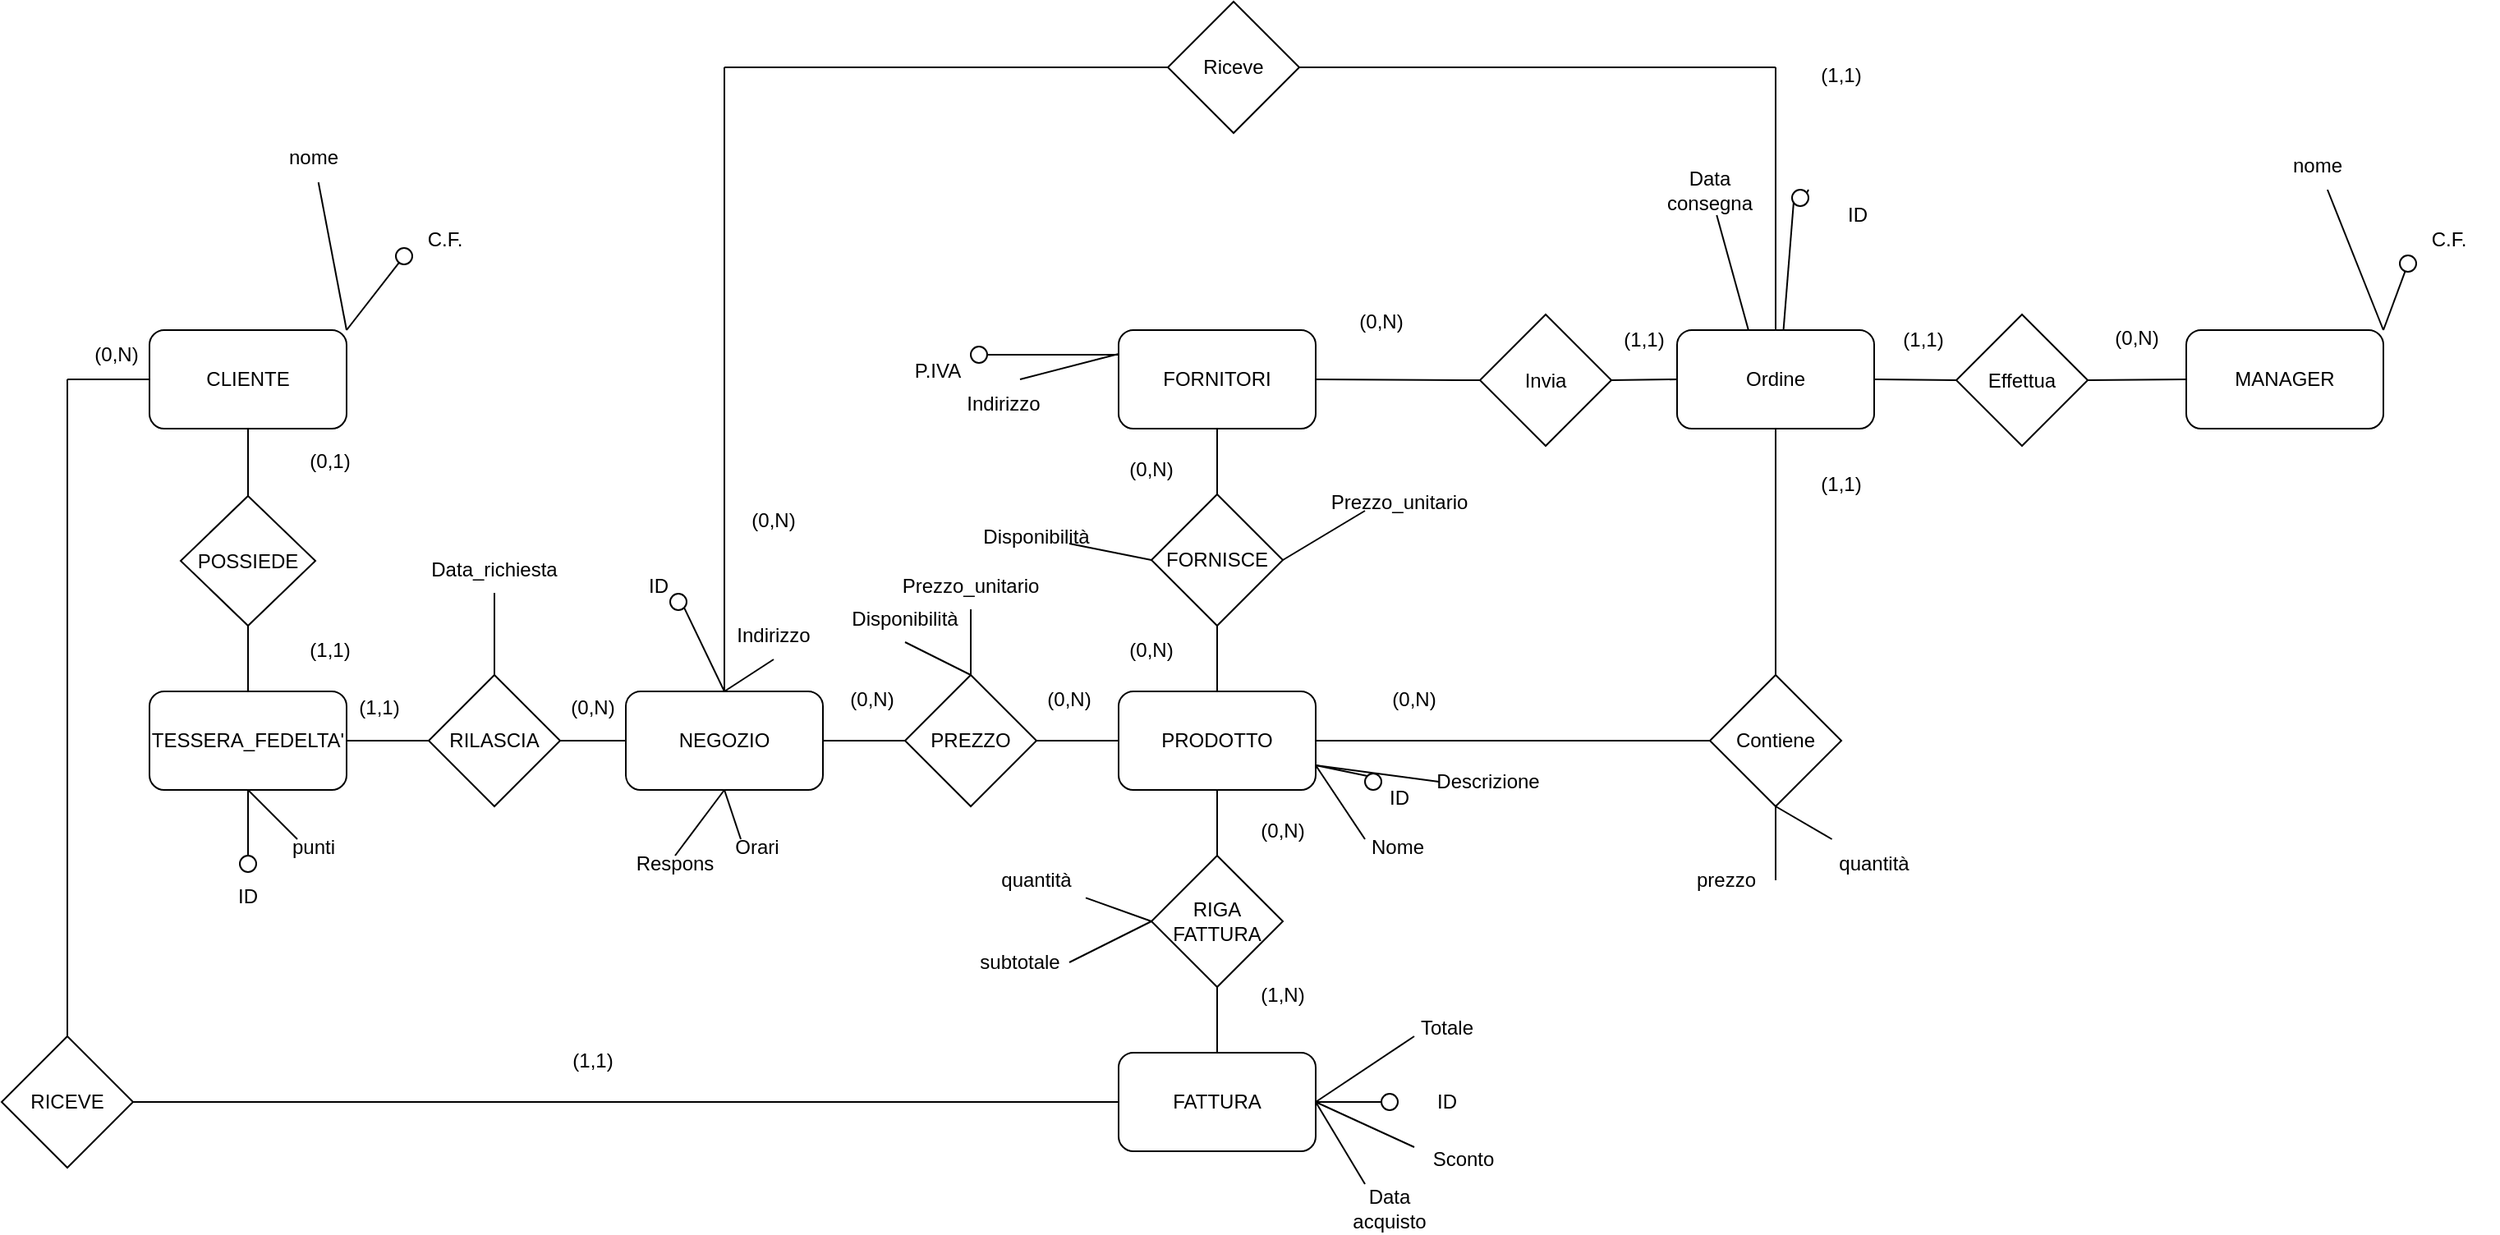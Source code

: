 <mxfile version="28.2.0">
  <diagram name="Pagina-1" id="AKDXOPPKQDUNT3Dliz_G">
    <mxGraphModel dx="454" dy="569" grid="1" gridSize="10" guides="1" tooltips="1" connect="1" arrows="1" fold="1" page="1" pageScale="1" pageWidth="827" pageHeight="1169" math="0" shadow="0">
      <root>
        <mxCell id="0" />
        <mxCell id="1" parent="0" />
        <mxCell id="ZgsDxwE8YMp_sZP1BxOa-1" value="NEGOZIO" style="rounded=1;whiteSpace=wrap;html=1;" vertex="1" parent="1">
          <mxGeometry x="800" y="710" width="120" height="60" as="geometry" />
        </mxCell>
        <mxCell id="ZgsDxwE8YMp_sZP1BxOa-2" value="PRODOTTO" style="rounded=1;whiteSpace=wrap;html=1;" vertex="1" parent="1">
          <mxGeometry x="1100" y="710" width="120" height="60" as="geometry" />
        </mxCell>
        <mxCell id="ZgsDxwE8YMp_sZP1BxOa-3" value="FORNITORI" style="rounded=1;whiteSpace=wrap;html=1;" vertex="1" parent="1">
          <mxGeometry x="1100" y="490" width="120" height="60" as="geometry" />
        </mxCell>
        <mxCell id="ZgsDxwE8YMp_sZP1BxOa-4" value="FATTURA" style="rounded=1;whiteSpace=wrap;html=1;" vertex="1" parent="1">
          <mxGeometry x="1100" y="930" width="120" height="60" as="geometry" />
        </mxCell>
        <mxCell id="ZgsDxwE8YMp_sZP1BxOa-5" value="TESSERA_FEDELTA&#39;" style="rounded=1;whiteSpace=wrap;html=1;" vertex="1" parent="1">
          <mxGeometry x="510" y="710" width="120" height="60" as="geometry" />
        </mxCell>
        <mxCell id="ZgsDxwE8YMp_sZP1BxOa-6" value="CLIENTE" style="rounded=1;whiteSpace=wrap;html=1;" vertex="1" parent="1">
          <mxGeometry x="510" y="490" width="120" height="60" as="geometry" />
        </mxCell>
        <mxCell id="ZgsDxwE8YMp_sZP1BxOa-7" value="MANAGER" style="rounded=1;whiteSpace=wrap;html=1;" vertex="1" parent="1">
          <mxGeometry x="1750" y="490" width="120" height="60" as="geometry" />
        </mxCell>
        <mxCell id="ZgsDxwE8YMp_sZP1BxOa-8" value="POSSIEDE" style="rhombus;whiteSpace=wrap;html=1;" vertex="1" parent="1">
          <mxGeometry x="529" y="591" width="82" height="79" as="geometry" />
        </mxCell>
        <mxCell id="ZgsDxwE8YMp_sZP1BxOa-9" value="" style="endArrow=none;html=1;rounded=0;exitX=0.5;exitY=0;exitDx=0;exitDy=0;entryX=0.5;entryY=1;entryDx=0;entryDy=0;" edge="1" parent="1" source="ZgsDxwE8YMp_sZP1BxOa-5" target="ZgsDxwE8YMp_sZP1BxOa-8">
          <mxGeometry width="50" height="50" relative="1" as="geometry">
            <mxPoint x="470" y="530" as="sourcePoint" />
            <mxPoint x="520" y="480" as="targetPoint" />
          </mxGeometry>
        </mxCell>
        <mxCell id="ZgsDxwE8YMp_sZP1BxOa-10" value="" style="endArrow=none;html=1;rounded=0;exitX=0.5;exitY=0;exitDx=0;exitDy=0;entryX=0.5;entryY=1;entryDx=0;entryDy=0;" edge="1" parent="1" source="ZgsDxwE8YMp_sZP1BxOa-8" target="ZgsDxwE8YMp_sZP1BxOa-6">
          <mxGeometry width="50" height="50" relative="1" as="geometry">
            <mxPoint x="470" y="530" as="sourcePoint" />
            <mxPoint x="520" y="480" as="targetPoint" />
          </mxGeometry>
        </mxCell>
        <mxCell id="ZgsDxwE8YMp_sZP1BxOa-11" value="(0,1)" style="text;html=1;align=center;verticalAlign=middle;whiteSpace=wrap;rounded=0;" vertex="1" parent="1">
          <mxGeometry x="590" y="554.5" width="60" height="30" as="geometry" />
        </mxCell>
        <mxCell id="ZgsDxwE8YMp_sZP1BxOa-12" value="(1,1)" style="text;html=1;align=center;verticalAlign=middle;whiteSpace=wrap;rounded=0;" vertex="1" parent="1">
          <mxGeometry x="590" y="670" width="60" height="30" as="geometry" />
        </mxCell>
        <mxCell id="ZgsDxwE8YMp_sZP1BxOa-13" value="" style="endArrow=none;html=1;rounded=0;exitX=1;exitY=0.5;exitDx=0;exitDy=0;entryX=0;entryY=0.5;entryDx=0;entryDy=0;" edge="1" parent="1" source="ZgsDxwE8YMp_sZP1BxOa-1" target="ZgsDxwE8YMp_sZP1BxOa-14">
          <mxGeometry width="50" height="50" relative="1" as="geometry">
            <mxPoint x="920" y="750" as="sourcePoint" />
            <mxPoint x="970" y="700" as="targetPoint" />
          </mxGeometry>
        </mxCell>
        <mxCell id="ZgsDxwE8YMp_sZP1BxOa-14" value="PREZZO" style="rhombus;whiteSpace=wrap;html=1;" vertex="1" parent="1">
          <mxGeometry x="970" y="700" width="80" height="80" as="geometry" />
        </mxCell>
        <mxCell id="ZgsDxwE8YMp_sZP1BxOa-15" value="" style="endArrow=none;html=1;rounded=0;entryX=0;entryY=0.5;entryDx=0;entryDy=0;exitX=1;exitY=0.5;exitDx=0;exitDy=0;" edge="1" parent="1" source="ZgsDxwE8YMp_sZP1BxOa-14" target="ZgsDxwE8YMp_sZP1BxOa-2">
          <mxGeometry width="50" height="50" relative="1" as="geometry">
            <mxPoint x="1050" y="740" as="sourcePoint" />
            <mxPoint x="1100" y="690" as="targetPoint" />
          </mxGeometry>
        </mxCell>
        <mxCell id="ZgsDxwE8YMp_sZP1BxOa-16" value="FORNISCE" style="rhombus;whiteSpace=wrap;html=1;" vertex="1" parent="1">
          <mxGeometry x="1120" y="590" width="80" height="80" as="geometry" />
        </mxCell>
        <mxCell id="ZgsDxwE8YMp_sZP1BxOa-17" value="" style="endArrow=none;html=1;rounded=0;exitX=0.5;exitY=0;exitDx=0;exitDy=0;entryX=0.5;entryY=1;entryDx=0;entryDy=0;" edge="1" parent="1" source="ZgsDxwE8YMp_sZP1BxOa-2" target="ZgsDxwE8YMp_sZP1BxOa-16">
          <mxGeometry width="50" height="50" relative="1" as="geometry">
            <mxPoint x="1230" y="740" as="sourcePoint" />
            <mxPoint x="1280" y="690" as="targetPoint" />
          </mxGeometry>
        </mxCell>
        <mxCell id="ZgsDxwE8YMp_sZP1BxOa-18" value="" style="endArrow=none;html=1;rounded=0;exitX=0.5;exitY=0;exitDx=0;exitDy=0;entryX=0.5;entryY=1;entryDx=0;entryDy=0;" edge="1" parent="1" source="ZgsDxwE8YMp_sZP1BxOa-16" target="ZgsDxwE8YMp_sZP1BxOa-3">
          <mxGeometry width="50" height="50" relative="1" as="geometry">
            <mxPoint x="1350" y="740" as="sourcePoint" />
            <mxPoint x="1400" y="690" as="targetPoint" />
          </mxGeometry>
        </mxCell>
        <mxCell id="ZgsDxwE8YMp_sZP1BxOa-19" value="RILASCIA" style="rhombus;whiteSpace=wrap;html=1;" vertex="1" parent="1">
          <mxGeometry x="680" y="700" width="80" height="80" as="geometry" />
        </mxCell>
        <mxCell id="ZgsDxwE8YMp_sZP1BxOa-20" value="" style="endArrow=none;html=1;rounded=0;exitX=1;exitY=0.5;exitDx=0;exitDy=0;entryX=0;entryY=0.5;entryDx=0;entryDy=0;" edge="1" parent="1" source="ZgsDxwE8YMp_sZP1BxOa-5" target="ZgsDxwE8YMp_sZP1BxOa-19">
          <mxGeometry width="50" height="50" relative="1" as="geometry">
            <mxPoint x="645" y="740" as="sourcePoint" />
            <mxPoint x="695" y="690" as="targetPoint" />
          </mxGeometry>
        </mxCell>
        <mxCell id="ZgsDxwE8YMp_sZP1BxOa-21" value="" style="endArrow=none;html=1;rounded=0;exitX=1;exitY=0.5;exitDx=0;exitDy=0;entryX=0;entryY=0.5;entryDx=0;entryDy=0;" edge="1" parent="1" source="ZgsDxwE8YMp_sZP1BxOa-19" target="ZgsDxwE8YMp_sZP1BxOa-1">
          <mxGeometry width="50" height="50" relative="1" as="geometry">
            <mxPoint x="740" y="700" as="sourcePoint" />
            <mxPoint x="790" y="650" as="targetPoint" />
          </mxGeometry>
        </mxCell>
        <mxCell id="ZgsDxwE8YMp_sZP1BxOa-22" value="RIGA FATTURA" style="rhombus;whiteSpace=wrap;html=1;" vertex="1" parent="1">
          <mxGeometry x="1120" y="810" width="80" height="80" as="geometry" />
        </mxCell>
        <mxCell id="ZgsDxwE8YMp_sZP1BxOa-23" value="" style="endArrow=none;html=1;rounded=0;exitX=0.5;exitY=0;exitDx=0;exitDy=0;entryX=0.5;entryY=1;entryDx=0;entryDy=0;" edge="1" parent="1" source="ZgsDxwE8YMp_sZP1BxOa-22" target="ZgsDxwE8YMp_sZP1BxOa-2">
          <mxGeometry width="50" height="50" relative="1" as="geometry">
            <mxPoint x="1090" y="800" as="sourcePoint" />
            <mxPoint x="1140" y="750" as="targetPoint" />
          </mxGeometry>
        </mxCell>
        <mxCell id="ZgsDxwE8YMp_sZP1BxOa-24" value="" style="endArrow=none;html=1;rounded=0;entryX=0.5;entryY=0;entryDx=0;entryDy=0;exitX=0.5;exitY=1;exitDx=0;exitDy=0;" edge="1" parent="1" source="ZgsDxwE8YMp_sZP1BxOa-22" target="ZgsDxwE8YMp_sZP1BxOa-4">
          <mxGeometry width="50" height="50" relative="1" as="geometry">
            <mxPoint x="1120" y="910" as="sourcePoint" />
            <mxPoint x="1140" y="750" as="targetPoint" />
          </mxGeometry>
        </mxCell>
        <mxCell id="ZgsDxwE8YMp_sZP1BxOa-25" value="Invia" style="rhombus;whiteSpace=wrap;html=1;" vertex="1" parent="1">
          <mxGeometry x="1320" y="480.5" width="80" height="80" as="geometry" />
        </mxCell>
        <mxCell id="ZgsDxwE8YMp_sZP1BxOa-26" value="" style="endArrow=none;html=1;rounded=0;exitX=1;exitY=0.5;exitDx=0;exitDy=0;entryX=0;entryY=0.5;entryDx=0;entryDy=0;" edge="1" parent="1" source="ZgsDxwE8YMp_sZP1BxOa-3" target="ZgsDxwE8YMp_sZP1BxOa-25">
          <mxGeometry width="50" height="50" relative="1" as="geometry">
            <mxPoint x="1090" y="800" as="sourcePoint" />
            <mxPoint x="1140" y="750" as="targetPoint" />
          </mxGeometry>
        </mxCell>
        <mxCell id="ZgsDxwE8YMp_sZP1BxOa-27" value="" style="endArrow=none;html=1;rounded=0;exitX=1;exitY=0.5;exitDx=0;exitDy=0;entryX=0;entryY=0.5;entryDx=0;entryDy=0;" edge="1" parent="1" source="ZgsDxwE8YMp_sZP1BxOa-2" target="ZgsDxwE8YMp_sZP1BxOa-113">
          <mxGeometry width="50" height="50" relative="1" as="geometry">
            <mxPoint x="1090" y="800" as="sourcePoint" />
            <mxPoint x="1380" y="740" as="targetPoint" />
          </mxGeometry>
        </mxCell>
        <mxCell id="ZgsDxwE8YMp_sZP1BxOa-28" value="(0,N)" style="text;html=1;align=center;verticalAlign=middle;whiteSpace=wrap;rounded=0;" vertex="1" parent="1">
          <mxGeometry x="760" y="710" width="40" height="20" as="geometry" />
        </mxCell>
        <mxCell id="ZgsDxwE8YMp_sZP1BxOa-29" value="(1,1)" style="text;html=1;align=center;verticalAlign=middle;whiteSpace=wrap;rounded=0;" vertex="1" parent="1">
          <mxGeometry x="630" y="710" width="40" height="20" as="geometry" />
        </mxCell>
        <mxCell id="ZgsDxwE8YMp_sZP1BxOa-30" value="(0,N)" style="text;html=1;align=center;verticalAlign=middle;whiteSpace=wrap;rounded=0;" vertex="1" parent="1">
          <mxGeometry x="920" y="700" width="60" height="30" as="geometry" />
        </mxCell>
        <mxCell id="ZgsDxwE8YMp_sZP1BxOa-31" value="(0,N)" style="text;html=1;align=center;verticalAlign=middle;whiteSpace=wrap;rounded=0;" vertex="1" parent="1">
          <mxGeometry x="1040" y="700" width="60" height="30" as="geometry" />
        </mxCell>
        <mxCell id="ZgsDxwE8YMp_sZP1BxOa-32" value="" style="endArrow=none;html=1;rounded=0;entryX=0;entryY=0.5;entryDx=0;entryDy=0;" edge="1" parent="1" target="ZgsDxwE8YMp_sZP1BxOa-6">
          <mxGeometry width="50" height="50" relative="1" as="geometry">
            <mxPoint x="460" y="520" as="sourcePoint" />
            <mxPoint x="490" y="520" as="targetPoint" />
          </mxGeometry>
        </mxCell>
        <mxCell id="ZgsDxwE8YMp_sZP1BxOa-33" value="" style="endArrow=none;html=1;rounded=0;exitX=0.5;exitY=0;exitDx=0;exitDy=0;" edge="1" parent="1" source="ZgsDxwE8YMp_sZP1BxOa-35">
          <mxGeometry width="50" height="50" relative="1" as="geometry">
            <mxPoint x="460" y="880" as="sourcePoint" />
            <mxPoint x="460" y="520" as="targetPoint" />
          </mxGeometry>
        </mxCell>
        <mxCell id="ZgsDxwE8YMp_sZP1BxOa-34" value="" style="endArrow=none;html=1;rounded=0;entryX=0;entryY=0.5;entryDx=0;entryDy=0;exitX=1;exitY=0.5;exitDx=0;exitDy=0;" edge="1" parent="1" source="ZgsDxwE8YMp_sZP1BxOa-35" target="ZgsDxwE8YMp_sZP1BxOa-4">
          <mxGeometry width="50" height="50" relative="1" as="geometry">
            <mxPoint x="550" y="960" as="sourcePoint" />
            <mxPoint x="770" y="740" as="targetPoint" />
          </mxGeometry>
        </mxCell>
        <mxCell id="ZgsDxwE8YMp_sZP1BxOa-35" value="RICEVE" style="rhombus;whiteSpace=wrap;html=1;" vertex="1" parent="1">
          <mxGeometry x="420" y="920" width="80" height="80" as="geometry" />
        </mxCell>
        <mxCell id="ZgsDxwE8YMp_sZP1BxOa-36" value="(0,N)" style="text;html=1;align=center;verticalAlign=middle;whiteSpace=wrap;rounded=0;" vertex="1" parent="1">
          <mxGeometry x="460" y="490" width="60" height="30" as="geometry" />
        </mxCell>
        <mxCell id="ZgsDxwE8YMp_sZP1BxOa-37" value="(1,1)" style="text;html=1;align=center;verticalAlign=middle;whiteSpace=wrap;rounded=0;" vertex="1" parent="1">
          <mxGeometry x="750" y="920" width="60" height="30" as="geometry" />
        </mxCell>
        <mxCell id="ZgsDxwE8YMp_sZP1BxOa-38" value="(1,N)" style="text;html=1;align=center;verticalAlign=middle;whiteSpace=wrap;rounded=0;" vertex="1" parent="1">
          <mxGeometry x="1170" y="880" width="60" height="30" as="geometry" />
        </mxCell>
        <mxCell id="ZgsDxwE8YMp_sZP1BxOa-39" value="(0,N)" style="text;html=1;align=center;verticalAlign=middle;whiteSpace=wrap;rounded=0;" vertex="1" parent="1">
          <mxGeometry x="1170" y="780" width="60" height="30" as="geometry" />
        </mxCell>
        <mxCell id="ZgsDxwE8YMp_sZP1BxOa-40" value="(0,N)" style="text;html=1;align=center;verticalAlign=middle;whiteSpace=wrap;rounded=0;" vertex="1" parent="1">
          <mxGeometry x="1090" y="670" width="60" height="30" as="geometry" />
        </mxCell>
        <mxCell id="ZgsDxwE8YMp_sZP1BxOa-41" value="(0,N)" style="text;html=1;align=center;verticalAlign=middle;whiteSpace=wrap;rounded=0;" vertex="1" parent="1">
          <mxGeometry x="1090" y="560" width="60" height="30" as="geometry" />
        </mxCell>
        <mxCell id="ZgsDxwE8YMp_sZP1BxOa-42" value="(0,N)" style="text;html=1;align=center;verticalAlign=middle;whiteSpace=wrap;rounded=0;" vertex="1" parent="1">
          <mxGeometry x="1230" y="470" width="60" height="30" as="geometry" />
        </mxCell>
        <mxCell id="ZgsDxwE8YMp_sZP1BxOa-43" value="(0,N)" style="text;html=1;align=center;verticalAlign=middle;whiteSpace=wrap;rounded=0;" vertex="1" parent="1">
          <mxGeometry x="1250" y="700" width="60" height="30" as="geometry" />
        </mxCell>
        <mxCell id="ZgsDxwE8YMp_sZP1BxOa-44" value="" style="endArrow=none;html=1;rounded=0;exitX=1;exitY=0;exitDx=0;exitDy=0;" edge="1" parent="1" source="ZgsDxwE8YMp_sZP1BxOa-6" target="ZgsDxwE8YMp_sZP1BxOa-45">
          <mxGeometry width="50" height="50" relative="1" as="geometry">
            <mxPoint x="520" y="340" as="sourcePoint" />
            <mxPoint x="570" y="320" as="targetPoint" />
          </mxGeometry>
        </mxCell>
        <mxCell id="ZgsDxwE8YMp_sZP1BxOa-45" value="" style="ellipse;whiteSpace=wrap;html=1;aspect=fixed;" vertex="1" parent="1">
          <mxGeometry x="660" y="440" width="10" height="10" as="geometry" />
        </mxCell>
        <mxCell id="ZgsDxwE8YMp_sZP1BxOa-46" value="C.F." style="text;html=1;align=center;verticalAlign=middle;whiteSpace=wrap;rounded=0;" vertex="1" parent="1">
          <mxGeometry x="660" y="420" width="60" height="30" as="geometry" />
        </mxCell>
        <mxCell id="ZgsDxwE8YMp_sZP1BxOa-47" value="" style="endArrow=none;html=1;rounded=0;exitX=1;exitY=0;exitDx=0;exitDy=0;" edge="1" parent="1" source="ZgsDxwE8YMp_sZP1BxOa-6" target="ZgsDxwE8YMp_sZP1BxOa-48">
          <mxGeometry width="50" height="50" relative="1" as="geometry">
            <mxPoint x="630" y="480" as="sourcePoint" />
            <mxPoint x="500" y="320" as="targetPoint" />
          </mxGeometry>
        </mxCell>
        <mxCell id="ZgsDxwE8YMp_sZP1BxOa-48" value="nome" style="text;html=1;align=center;verticalAlign=middle;whiteSpace=wrap;rounded=0;" vertex="1" parent="1">
          <mxGeometry x="580" y="370" width="60" height="30" as="geometry" />
        </mxCell>
        <mxCell id="ZgsDxwE8YMp_sZP1BxOa-49" value="" style="endArrow=none;html=1;rounded=0;entryX=0.5;entryY=1;entryDx=0;entryDy=0;" edge="1" parent="1" target="ZgsDxwE8YMp_sZP1BxOa-5">
          <mxGeometry width="50" height="50" relative="1" as="geometry">
            <mxPoint x="570" y="810" as="sourcePoint" />
            <mxPoint x="579" y="790" as="targetPoint" />
          </mxGeometry>
        </mxCell>
        <mxCell id="ZgsDxwE8YMp_sZP1BxOa-50" value="" style="ellipse;whiteSpace=wrap;html=1;aspect=fixed;" vertex="1" parent="1">
          <mxGeometry x="565" y="810" width="10" height="10" as="geometry" />
        </mxCell>
        <mxCell id="ZgsDxwE8YMp_sZP1BxOa-51" value="ID" style="text;html=1;align=center;verticalAlign=middle;whiteSpace=wrap;rounded=0;" vertex="1" parent="1">
          <mxGeometry x="540" y="820" width="60" height="30" as="geometry" />
        </mxCell>
        <mxCell id="ZgsDxwE8YMp_sZP1BxOa-52" value="" style="endArrow=none;html=1;rounded=0;exitX=0.5;exitY=1;exitDx=0;exitDy=0;" edge="1" parent="1" source="ZgsDxwE8YMp_sZP1BxOa-5">
          <mxGeometry width="50" height="50" relative="1" as="geometry">
            <mxPoint x="640" y="760" as="sourcePoint" />
            <mxPoint x="600" y="800" as="targetPoint" />
          </mxGeometry>
        </mxCell>
        <mxCell id="ZgsDxwE8YMp_sZP1BxOa-53" value="punti" style="text;html=1;align=center;verticalAlign=middle;whiteSpace=wrap;rounded=0;" vertex="1" parent="1">
          <mxGeometry x="580" y="790" width="60" height="30" as="geometry" />
        </mxCell>
        <mxCell id="ZgsDxwE8YMp_sZP1BxOa-54" value="" style="endArrow=none;html=1;rounded=0;entryX=0.5;entryY=0;entryDx=0;entryDy=0;exitX=1;exitY=1;exitDx=0;exitDy=0;" edge="1" parent="1" source="ZgsDxwE8YMp_sZP1BxOa-55" target="ZgsDxwE8YMp_sZP1BxOa-1">
          <mxGeometry width="50" height="50" relative="1" as="geometry">
            <mxPoint x="830" y="660" as="sourcePoint" />
            <mxPoint x="850" y="700" as="targetPoint" />
          </mxGeometry>
        </mxCell>
        <mxCell id="ZgsDxwE8YMp_sZP1BxOa-55" value="" style="ellipse;whiteSpace=wrap;html=1;aspect=fixed;" vertex="1" parent="1">
          <mxGeometry x="827" y="650.5" width="10" height="10" as="geometry" />
        </mxCell>
        <mxCell id="ZgsDxwE8YMp_sZP1BxOa-56" value="" style="ellipse;whiteSpace=wrap;html=1;aspect=fixed;" vertex="1" parent="1">
          <mxGeometry x="1250" y="760" width="10" height="10" as="geometry" />
        </mxCell>
        <mxCell id="ZgsDxwE8YMp_sZP1BxOa-57" value="" style="endArrow=none;html=1;rounded=0;exitX=1;exitY=0.75;exitDx=0;exitDy=0;entryX=0;entryY=0;entryDx=0;entryDy=0;" edge="1" parent="1" source="ZgsDxwE8YMp_sZP1BxOa-2" target="ZgsDxwE8YMp_sZP1BxOa-56">
          <mxGeometry width="50" height="50" relative="1" as="geometry">
            <mxPoint x="1010" y="750" as="sourcePoint" />
            <mxPoint x="1060" y="700" as="targetPoint" />
          </mxGeometry>
        </mxCell>
        <mxCell id="ZgsDxwE8YMp_sZP1BxOa-58" value="" style="endArrow=none;html=1;rounded=0;entryX=0;entryY=0.25;entryDx=0;entryDy=0;" edge="1" parent="1" target="ZgsDxwE8YMp_sZP1BxOa-3">
          <mxGeometry width="50" height="50" relative="1" as="geometry">
            <mxPoint x="1020" y="505" as="sourcePoint" />
            <mxPoint x="1060" y="700" as="targetPoint" />
          </mxGeometry>
        </mxCell>
        <mxCell id="ZgsDxwE8YMp_sZP1BxOa-59" value="" style="endArrow=none;html=1;rounded=0;exitX=0;exitY=0;exitDx=0;exitDy=0;entryX=0.5;entryY=1;entryDx=0;entryDy=0;" edge="1" parent="1" source="ZgsDxwE8YMp_sZP1BxOa-112" target="ZgsDxwE8YMp_sZP1BxOa-105">
          <mxGeometry width="50" height="50" relative="1" as="geometry">
            <mxPoint x="1640" y="630.5" as="sourcePoint" />
            <mxPoint x="1560" y="590" as="targetPoint" />
          </mxGeometry>
        </mxCell>
        <mxCell id="ZgsDxwE8YMp_sZP1BxOa-60" value="" style="endArrow=none;html=1;rounded=0;exitX=1;exitY=0.5;exitDx=0;exitDy=0;" edge="1" parent="1" source="ZgsDxwE8YMp_sZP1BxOa-4">
          <mxGeometry width="50" height="50" relative="1" as="geometry">
            <mxPoint x="1190" y="750" as="sourcePoint" />
            <mxPoint x="1260" y="960" as="targetPoint" />
          </mxGeometry>
        </mxCell>
        <mxCell id="ZgsDxwE8YMp_sZP1BxOa-61" value="" style="ellipse;whiteSpace=wrap;html=1;aspect=fixed;" vertex="1" parent="1">
          <mxGeometry x="1260" y="955" width="10" height="10" as="geometry" />
        </mxCell>
        <mxCell id="ZgsDxwE8YMp_sZP1BxOa-62" value="" style="ellipse;whiteSpace=wrap;html=1;aspect=fixed;" vertex="1" parent="1">
          <mxGeometry x="1010" y="500" width="10" height="10" as="geometry" />
        </mxCell>
        <mxCell id="ZgsDxwE8YMp_sZP1BxOa-63" value="ID" style="text;html=1;align=center;verticalAlign=middle;whiteSpace=wrap;rounded=0;" vertex="1" parent="1">
          <mxGeometry x="1270" y="945" width="60" height="30" as="geometry" />
        </mxCell>
        <mxCell id="ZgsDxwE8YMp_sZP1BxOa-64" value="ID" style="text;html=1;align=center;verticalAlign=middle;whiteSpace=wrap;rounded=0;" vertex="1" parent="1">
          <mxGeometry x="1241" y="760" width="60" height="30" as="geometry" />
        </mxCell>
        <mxCell id="ZgsDxwE8YMp_sZP1BxOa-65" value="P.IVA" style="text;html=1;align=center;verticalAlign=middle;whiteSpace=wrap;rounded=0;" vertex="1" parent="1">
          <mxGeometry x="960" y="500" width="60" height="30" as="geometry" />
        </mxCell>
        <mxCell id="ZgsDxwE8YMp_sZP1BxOa-66" value="ID" style="text;html=1;align=center;verticalAlign=middle;whiteSpace=wrap;rounded=0;" vertex="1" parent="1">
          <mxGeometry x="1520" y="404.5" width="60" height="30" as="geometry" />
        </mxCell>
        <mxCell id="ZgsDxwE8YMp_sZP1BxOa-67" value="ID" style="text;html=1;align=center;verticalAlign=middle;whiteSpace=wrap;rounded=0;" vertex="1" parent="1">
          <mxGeometry x="790" y="630.5" width="60" height="30" as="geometry" />
        </mxCell>
        <mxCell id="ZgsDxwE8YMp_sZP1BxOa-68" value="" style="endArrow=none;html=1;rounded=0;exitX=0.5;exitY=0;exitDx=0;exitDy=0;entryX=0.5;entryY=1;entryDx=0;entryDy=0;" edge="1" parent="1" source="ZgsDxwE8YMp_sZP1BxOa-1" target="ZgsDxwE8YMp_sZP1BxOa-69">
          <mxGeometry width="50" height="50" relative="1" as="geometry">
            <mxPoint x="920" y="740" as="sourcePoint" />
            <mxPoint x="860" y="680" as="targetPoint" />
          </mxGeometry>
        </mxCell>
        <mxCell id="ZgsDxwE8YMp_sZP1BxOa-69" value="Indirizzo" style="text;html=1;align=center;verticalAlign=middle;whiteSpace=wrap;rounded=0;" vertex="1" parent="1">
          <mxGeometry x="860" y="660.5" width="60" height="30" as="geometry" />
        </mxCell>
        <mxCell id="ZgsDxwE8YMp_sZP1BxOa-70" value="" style="endArrow=none;html=1;rounded=0;exitX=0.5;exitY=1;exitDx=0;exitDy=0;" edge="1" parent="1" source="ZgsDxwE8YMp_sZP1BxOa-1">
          <mxGeometry width="50" height="50" relative="1" as="geometry">
            <mxPoint x="830" y="720" as="sourcePoint" />
            <mxPoint x="830" y="810" as="targetPoint" />
          </mxGeometry>
        </mxCell>
        <mxCell id="ZgsDxwE8YMp_sZP1BxOa-71" value="Respons" style="text;html=1;align=center;verticalAlign=middle;whiteSpace=wrap;rounded=0;" vertex="1" parent="1">
          <mxGeometry x="800" y="800" width="60" height="30" as="geometry" />
        </mxCell>
        <mxCell id="ZgsDxwE8YMp_sZP1BxOa-72" value="" style="endArrow=none;html=1;rounded=0;exitX=0.5;exitY=1;exitDx=0;exitDy=0;" edge="1" parent="1" source="ZgsDxwE8YMp_sZP1BxOa-1">
          <mxGeometry width="50" height="50" relative="1" as="geometry">
            <mxPoint x="830" y="720" as="sourcePoint" />
            <mxPoint x="870" y="800" as="targetPoint" />
          </mxGeometry>
        </mxCell>
        <mxCell id="ZgsDxwE8YMp_sZP1BxOa-73" value="Orari" style="text;html=1;align=center;verticalAlign=middle;whiteSpace=wrap;rounded=0;" vertex="1" parent="1">
          <mxGeometry x="850" y="790" width="60" height="30" as="geometry" />
        </mxCell>
        <mxCell id="ZgsDxwE8YMp_sZP1BxOa-74" value="" style="endArrow=none;html=1;rounded=0;" edge="1" parent="1">
          <mxGeometry width="50" height="50" relative="1" as="geometry">
            <mxPoint x="1040" y="520" as="sourcePoint" />
            <mxPoint x="1100" y="504.5" as="targetPoint" />
          </mxGeometry>
        </mxCell>
        <mxCell id="ZgsDxwE8YMp_sZP1BxOa-75" value="Indirizzo" style="text;html=1;align=center;verticalAlign=middle;whiteSpace=wrap;rounded=0;" vertex="1" parent="1">
          <mxGeometry x="1000" y="520" width="60" height="30" as="geometry" />
        </mxCell>
        <mxCell id="ZgsDxwE8YMp_sZP1BxOa-76" value="" style="endArrow=none;html=1;rounded=0;entryX=1;entryY=0.75;entryDx=0;entryDy=0;" edge="1" parent="1" target="ZgsDxwE8YMp_sZP1BxOa-2">
          <mxGeometry width="50" height="50" relative="1" as="geometry">
            <mxPoint x="1250" y="800" as="sourcePoint" />
            <mxPoint x="1310" y="790" as="targetPoint" />
          </mxGeometry>
        </mxCell>
        <mxCell id="ZgsDxwE8YMp_sZP1BxOa-77" value="Nome" style="text;html=1;align=center;verticalAlign=middle;whiteSpace=wrap;rounded=0;" vertex="1" parent="1">
          <mxGeometry x="1240" y="790" width="60" height="30" as="geometry" />
        </mxCell>
        <mxCell id="ZgsDxwE8YMp_sZP1BxOa-78" value="" style="endArrow=none;html=1;rounded=0;exitX=1;exitY=0.75;exitDx=0;exitDy=0;entryX=0;entryY=0.5;entryDx=0;entryDy=0;" edge="1" parent="1" source="ZgsDxwE8YMp_sZP1BxOa-2" target="ZgsDxwE8YMp_sZP1BxOa-79">
          <mxGeometry width="50" height="50" relative="1" as="geometry">
            <mxPoint x="930" y="720" as="sourcePoint" />
            <mxPoint x="1280" y="750" as="targetPoint" />
          </mxGeometry>
        </mxCell>
        <mxCell id="ZgsDxwE8YMp_sZP1BxOa-79" value="Descrizione" style="text;html=1;align=center;verticalAlign=middle;whiteSpace=wrap;rounded=0;" vertex="1" parent="1">
          <mxGeometry x="1295" y="750" width="60" height="30" as="geometry" />
        </mxCell>
        <mxCell id="ZgsDxwE8YMp_sZP1BxOa-80" value="" style="endArrow=none;html=1;rounded=0;entryX=0.5;entryY=1;entryDx=0;entryDy=0;" edge="1" parent="1" source="ZgsDxwE8YMp_sZP1BxOa-97" target="ZgsDxwE8YMp_sZP1BxOa-105">
          <mxGeometry width="50" height="50" relative="1" as="geometry">
            <mxPoint x="1580" y="640.5" as="sourcePoint" />
            <mxPoint x="1480" y="660" as="targetPoint" />
          </mxGeometry>
        </mxCell>
        <mxCell id="ZgsDxwE8YMp_sZP1BxOa-81" value="" style="endArrow=none;html=1;rounded=0;entryX=1;entryY=0.5;entryDx=0;entryDy=0;exitX=0;exitY=0.25;exitDx=0;exitDy=0;" edge="1" parent="1" source="ZgsDxwE8YMp_sZP1BxOa-84" target="ZgsDxwE8YMp_sZP1BxOa-4">
          <mxGeometry width="50" height="50" relative="1" as="geometry">
            <mxPoint x="1270" y="1000" as="sourcePoint" />
            <mxPoint x="1260" y="975" as="targetPoint" />
          </mxGeometry>
        </mxCell>
        <mxCell id="ZgsDxwE8YMp_sZP1BxOa-82" value="" style="endArrow=none;html=1;rounded=0;exitX=1;exitY=0.5;exitDx=0;exitDy=0;" edge="1" parent="1" source="ZgsDxwE8YMp_sZP1BxOa-4">
          <mxGeometry width="50" height="50" relative="1" as="geometry">
            <mxPoint x="1100" y="920" as="sourcePoint" />
            <mxPoint x="1250" y="1010" as="targetPoint" />
          </mxGeometry>
        </mxCell>
        <mxCell id="ZgsDxwE8YMp_sZP1BxOa-83" value="Data acquisto" style="text;html=1;align=center;verticalAlign=middle;whiteSpace=wrap;rounded=0;" vertex="1" parent="1">
          <mxGeometry x="1235" y="1010" width="60" height="30" as="geometry" />
        </mxCell>
        <mxCell id="ZgsDxwE8YMp_sZP1BxOa-84" value="Sconto" style="text;html=1;align=center;verticalAlign=middle;whiteSpace=wrap;rounded=0;" vertex="1" parent="1">
          <mxGeometry x="1280" y="980" width="60" height="30" as="geometry" />
        </mxCell>
        <mxCell id="ZgsDxwE8YMp_sZP1BxOa-85" value="" style="endArrow=none;html=1;rounded=0;exitX=1;exitY=0.5;exitDx=0;exitDy=0;" edge="1" parent="1" source="ZgsDxwE8YMp_sZP1BxOa-4">
          <mxGeometry width="50" height="50" relative="1" as="geometry">
            <mxPoint x="1100" y="920" as="sourcePoint" />
            <mxPoint x="1280" y="920" as="targetPoint" />
          </mxGeometry>
        </mxCell>
        <mxCell id="ZgsDxwE8YMp_sZP1BxOa-86" value="Totale" style="text;html=1;align=center;verticalAlign=middle;whiteSpace=wrap;rounded=0;" vertex="1" parent="1">
          <mxGeometry x="1270" y="900" width="60" height="30" as="geometry" />
        </mxCell>
        <mxCell id="ZgsDxwE8YMp_sZP1BxOa-87" value="" style="endArrow=none;html=1;rounded=0;exitX=0.5;exitY=0;exitDx=0;exitDy=0;" edge="1" parent="1" source="ZgsDxwE8YMp_sZP1BxOa-14">
          <mxGeometry width="50" height="50" relative="1" as="geometry">
            <mxPoint x="1040" y="720" as="sourcePoint" />
            <mxPoint x="1010" y="660" as="targetPoint" />
          </mxGeometry>
        </mxCell>
        <mxCell id="ZgsDxwE8YMp_sZP1BxOa-88" value="Prezzo_unitario" style="text;html=1;align=center;verticalAlign=middle;whiteSpace=wrap;rounded=0;" vertex="1" parent="1">
          <mxGeometry x="980" y="630.5" width="60" height="30" as="geometry" />
        </mxCell>
        <mxCell id="ZgsDxwE8YMp_sZP1BxOa-89" value="" style="endArrow=none;html=1;rounded=0;entryX=0;entryY=0.5;entryDx=0;entryDy=0;" edge="1" parent="1" target="ZgsDxwE8YMp_sZP1BxOa-16">
          <mxGeometry width="50" height="50" relative="1" as="geometry">
            <mxPoint x="1070" y="620" as="sourcePoint" />
            <mxPoint x="1110" y="620" as="targetPoint" />
          </mxGeometry>
        </mxCell>
        <mxCell id="ZgsDxwE8YMp_sZP1BxOa-90" value="Disponibilità" style="text;html=1;align=center;verticalAlign=middle;whiteSpace=wrap;rounded=0;" vertex="1" parent="1">
          <mxGeometry x="1020" y="600.5" width="60" height="30" as="geometry" />
        </mxCell>
        <mxCell id="ZgsDxwE8YMp_sZP1BxOa-91" value="" style="endArrow=none;html=1;rounded=0;" edge="1" parent="1">
          <mxGeometry width="50" height="50" relative="1" as="geometry">
            <mxPoint x="720" y="700" as="sourcePoint" />
            <mxPoint x="720" y="650" as="targetPoint" />
          </mxGeometry>
        </mxCell>
        <mxCell id="ZgsDxwE8YMp_sZP1BxOa-92" value="Data_richiesta" style="text;html=1;align=center;verticalAlign=middle;whiteSpace=wrap;rounded=0;" vertex="1" parent="1">
          <mxGeometry x="690" y="620.5" width="60" height="30" as="geometry" />
        </mxCell>
        <mxCell id="ZgsDxwE8YMp_sZP1BxOa-93" value="" style="endArrow=none;html=1;rounded=0;entryX=0;entryY=0.5;entryDx=0;entryDy=0;" edge="1" parent="1" source="ZgsDxwE8YMp_sZP1BxOa-94" target="ZgsDxwE8YMp_sZP1BxOa-22">
          <mxGeometry width="50" height="50" relative="1" as="geometry">
            <mxPoint x="1070" y="850" as="sourcePoint" />
            <mxPoint x="1100" y="860" as="targetPoint" />
          </mxGeometry>
        </mxCell>
        <mxCell id="ZgsDxwE8YMp_sZP1BxOa-94" value="&lt;div&gt;quantità&lt;/div&gt;" style="text;html=1;align=center;verticalAlign=middle;whiteSpace=wrap;rounded=0;" vertex="1" parent="1">
          <mxGeometry x="1020" y="810" width="60" height="30" as="geometry" />
        </mxCell>
        <mxCell id="ZgsDxwE8YMp_sZP1BxOa-95" value="" style="endArrow=none;html=1;rounded=0;entryX=0;entryY=0.5;entryDx=0;entryDy=0;exitX=1;exitY=0.5;exitDx=0;exitDy=0;" edge="1" parent="1" source="ZgsDxwE8YMp_sZP1BxOa-96" target="ZgsDxwE8YMp_sZP1BxOa-22">
          <mxGeometry width="50" height="50" relative="1" as="geometry">
            <mxPoint x="1050" y="860" as="sourcePoint" />
            <mxPoint x="950" y="720" as="targetPoint" />
          </mxGeometry>
        </mxCell>
        <mxCell id="ZgsDxwE8YMp_sZP1BxOa-96" value="subtotale" style="text;html=1;align=center;verticalAlign=middle;whiteSpace=wrap;rounded=0;" vertex="1" parent="1">
          <mxGeometry x="1010" y="860" width="60" height="30" as="geometry" />
        </mxCell>
        <mxCell id="ZgsDxwE8YMp_sZP1BxOa-97" value="Data consegna" style="text;html=1;align=center;verticalAlign=middle;whiteSpace=wrap;rounded=0;" vertex="1" parent="1">
          <mxGeometry x="1430" y="390" width="60" height="30" as="geometry" />
        </mxCell>
        <mxCell id="ZgsDxwE8YMp_sZP1BxOa-98" value="" style="endArrow=none;html=1;rounded=0;entryX=0;entryY=0.5;entryDx=0;entryDy=0;exitX=1;exitY=0.5;exitDx=0;exitDy=0;" edge="1" parent="1" source="ZgsDxwE8YMp_sZP1BxOa-107" target="ZgsDxwE8YMp_sZP1BxOa-7">
          <mxGeometry width="50" height="50" relative="1" as="geometry">
            <mxPoint x="1700" y="520.5" as="sourcePoint" />
            <mxPoint x="1520" y="629.5" as="targetPoint" />
          </mxGeometry>
        </mxCell>
        <mxCell id="ZgsDxwE8YMp_sZP1BxOa-99" value="(1,1)" style="text;html=1;align=center;verticalAlign=middle;whiteSpace=wrap;rounded=0;" vertex="1" parent="1">
          <mxGeometry x="1390" y="480.5" width="60" height="30" as="geometry" />
        </mxCell>
        <mxCell id="ZgsDxwE8YMp_sZP1BxOa-100" value="" style="endArrow=none;html=1;rounded=0;exitX=1;exitY=0;exitDx=0;exitDy=0;" edge="1" parent="1" source="ZgsDxwE8YMp_sZP1BxOa-7" target="ZgsDxwE8YMp_sZP1BxOa-101">
          <mxGeometry width="50" height="50" relative="1" as="geometry">
            <mxPoint x="1850" y="494.5" as="sourcePoint" />
            <mxPoint x="1790" y="324.5" as="targetPoint" />
          </mxGeometry>
        </mxCell>
        <mxCell id="ZgsDxwE8YMp_sZP1BxOa-101" value="" style="ellipse;whiteSpace=wrap;html=1;aspect=fixed;" vertex="1" parent="1">
          <mxGeometry x="1880" y="444.5" width="10" height="10" as="geometry" />
        </mxCell>
        <mxCell id="ZgsDxwE8YMp_sZP1BxOa-102" value="C.F." style="text;html=1;align=center;verticalAlign=middle;whiteSpace=wrap;rounded=0;" vertex="1" parent="1">
          <mxGeometry x="1880" y="420" width="60" height="30" as="geometry" />
        </mxCell>
        <mxCell id="ZgsDxwE8YMp_sZP1BxOa-103" value="" style="endArrow=none;html=1;rounded=0;exitX=1;exitY=0;exitDx=0;exitDy=0;" edge="1" parent="1" source="ZgsDxwE8YMp_sZP1BxOa-7" target="ZgsDxwE8YMp_sZP1BxOa-104">
          <mxGeometry width="50" height="50" relative="1" as="geometry">
            <mxPoint x="1850" y="494.5" as="sourcePoint" />
            <mxPoint x="1720" y="324.5" as="targetPoint" />
          </mxGeometry>
        </mxCell>
        <mxCell id="ZgsDxwE8YMp_sZP1BxOa-104" value="nome" style="text;html=1;align=center;verticalAlign=middle;whiteSpace=wrap;rounded=0;" vertex="1" parent="1">
          <mxGeometry x="1800" y="374.5" width="60" height="30" as="geometry" />
        </mxCell>
        <mxCell id="ZgsDxwE8YMp_sZP1BxOa-105" value="Ordine" style="rounded=1;whiteSpace=wrap;html=1;" vertex="1" parent="1">
          <mxGeometry x="1440" y="490" width="120" height="60" as="geometry" />
        </mxCell>
        <mxCell id="ZgsDxwE8YMp_sZP1BxOa-106" value="" style="endArrow=none;html=1;rounded=0;entryX=0;entryY=0.5;entryDx=0;entryDy=0;exitX=1;exitY=0.5;exitDx=0;exitDy=0;" edge="1" parent="1" source="ZgsDxwE8YMp_sZP1BxOa-25" target="ZgsDxwE8YMp_sZP1BxOa-105">
          <mxGeometry width="50" height="50" relative="1" as="geometry">
            <mxPoint x="1390" y="690.5" as="sourcePoint" />
            <mxPoint x="1440" y="690.5" as="targetPoint" />
          </mxGeometry>
        </mxCell>
        <mxCell id="ZgsDxwE8YMp_sZP1BxOa-107" value="Effettua" style="rhombus;whiteSpace=wrap;html=1;" vertex="1" parent="1">
          <mxGeometry x="1610" y="480.5" width="80" height="80" as="geometry" />
        </mxCell>
        <mxCell id="ZgsDxwE8YMp_sZP1BxOa-108" value="" style="endArrow=none;html=1;rounded=0;entryX=0;entryY=0.5;entryDx=0;entryDy=0;exitX=1;exitY=0.5;exitDx=0;exitDy=0;" edge="1" parent="1" source="ZgsDxwE8YMp_sZP1BxOa-105" target="ZgsDxwE8YMp_sZP1BxOa-107">
          <mxGeometry width="50" height="50" relative="1" as="geometry">
            <mxPoint x="1690" y="580" as="sourcePoint" />
            <mxPoint x="1740" y="580" as="targetPoint" />
          </mxGeometry>
        </mxCell>
        <mxCell id="ZgsDxwE8YMp_sZP1BxOa-109" value="(1,1)" style="text;html=1;align=center;verticalAlign=middle;whiteSpace=wrap;rounded=0;" vertex="1" parent="1">
          <mxGeometry x="1560" y="480.5" width="60" height="30" as="geometry" />
        </mxCell>
        <mxCell id="ZgsDxwE8YMp_sZP1BxOa-110" value="(0,N)" style="text;html=1;align=center;verticalAlign=middle;whiteSpace=wrap;rounded=0;" vertex="1" parent="1">
          <mxGeometry x="1690" y="480" width="60" height="30" as="geometry" />
        </mxCell>
        <mxCell id="ZgsDxwE8YMp_sZP1BxOa-111" value="" style="endArrow=none;html=1;rounded=0;exitX=0;exitY=0;exitDx=0;exitDy=0;entryX=0.5;entryY=1;entryDx=0;entryDy=0;" edge="1" parent="1" source="ZgsDxwE8YMp_sZP1BxOa-66" target="ZgsDxwE8YMp_sZP1BxOa-112">
          <mxGeometry width="50" height="50" relative="1" as="geometry">
            <mxPoint x="1520" y="405" as="sourcePoint" />
            <mxPoint x="1500" y="550" as="targetPoint" />
          </mxGeometry>
        </mxCell>
        <mxCell id="ZgsDxwE8YMp_sZP1BxOa-112" value="" style="ellipse;whiteSpace=wrap;html=1;aspect=fixed;" vertex="1" parent="1">
          <mxGeometry x="1510" y="404.5" width="10" height="10" as="geometry" />
        </mxCell>
        <mxCell id="ZgsDxwE8YMp_sZP1BxOa-113" value="Contiene" style="rhombus;whiteSpace=wrap;html=1;" vertex="1" parent="1">
          <mxGeometry x="1460" y="700" width="80" height="80" as="geometry" />
        </mxCell>
        <mxCell id="ZgsDxwE8YMp_sZP1BxOa-114" value="" style="endArrow=none;html=1;rounded=0;entryX=0.5;entryY=1;entryDx=0;entryDy=0;" edge="1" parent="1" source="ZgsDxwE8YMp_sZP1BxOa-115" target="ZgsDxwE8YMp_sZP1BxOa-113">
          <mxGeometry width="50" height="50" relative="1" as="geometry">
            <mxPoint x="1520" y="860" as="sourcePoint" />
            <mxPoint x="1570" y="860" as="targetPoint" />
          </mxGeometry>
        </mxCell>
        <mxCell id="ZgsDxwE8YMp_sZP1BxOa-115" value="&lt;div&gt;quantità&lt;/div&gt;" style="text;html=1;align=center;verticalAlign=middle;whiteSpace=wrap;rounded=0;" vertex="1" parent="1">
          <mxGeometry x="1530" y="800" width="60" height="30" as="geometry" />
        </mxCell>
        <mxCell id="ZgsDxwE8YMp_sZP1BxOa-116" value="" style="endArrow=none;html=1;rounded=0;entryX=0.5;entryY=1;entryDx=0;entryDy=0;exitX=1;exitY=0.5;exitDx=0;exitDy=0;" edge="1" parent="1" source="ZgsDxwE8YMp_sZP1BxOa-117" target="ZgsDxwE8YMp_sZP1BxOa-113">
          <mxGeometry width="50" height="50" relative="1" as="geometry">
            <mxPoint x="1500" y="870" as="sourcePoint" />
            <mxPoint x="1570" y="860" as="targetPoint" />
          </mxGeometry>
        </mxCell>
        <mxCell id="ZgsDxwE8YMp_sZP1BxOa-117" value="prezzo" style="text;html=1;align=center;verticalAlign=middle;whiteSpace=wrap;rounded=0;" vertex="1" parent="1">
          <mxGeometry x="1440" y="810" width="60" height="30" as="geometry" />
        </mxCell>
        <mxCell id="ZgsDxwE8YMp_sZP1BxOa-118" value="" style="endArrow=none;html=1;rounded=0;entryX=0.5;entryY=1;entryDx=0;entryDy=0;exitX=0.5;exitY=0;exitDx=0;exitDy=0;" edge="1" parent="1" source="ZgsDxwE8YMp_sZP1BxOa-113" target="ZgsDxwE8YMp_sZP1BxOa-105">
          <mxGeometry width="50" height="50" relative="1" as="geometry">
            <mxPoint x="1360" y="760" as="sourcePoint" />
            <mxPoint x="1410" y="710" as="targetPoint" />
          </mxGeometry>
        </mxCell>
        <mxCell id="ZgsDxwE8YMp_sZP1BxOa-119" value="(1,1)" style="text;html=1;align=center;verticalAlign=middle;whiteSpace=wrap;rounded=0;" vertex="1" parent="1">
          <mxGeometry x="1510" y="569" width="60" height="30" as="geometry" />
        </mxCell>
        <mxCell id="ZgsDxwE8YMp_sZP1BxOa-120" value="" style="endArrow=none;html=1;rounded=0;exitX=0.5;exitY=0;exitDx=0;exitDy=0;" edge="1" parent="1" source="ZgsDxwE8YMp_sZP1BxOa-1">
          <mxGeometry width="50" height="50" relative="1" as="geometry">
            <mxPoint x="1250" y="600" as="sourcePoint" />
            <mxPoint x="860" y="330" as="targetPoint" />
          </mxGeometry>
        </mxCell>
        <mxCell id="ZgsDxwE8YMp_sZP1BxOa-121" value="" style="endArrow=none;html=1;rounded=0;" edge="1" parent="1" source="ZgsDxwE8YMp_sZP1BxOa-126">
          <mxGeometry width="50" height="50" relative="1" as="geometry">
            <mxPoint x="860" y="330" as="sourcePoint" />
            <mxPoint x="1500" y="330" as="targetPoint" />
          </mxGeometry>
        </mxCell>
        <mxCell id="ZgsDxwE8YMp_sZP1BxOa-122" value="" style="endArrow=none;html=1;rounded=0;exitX=0.5;exitY=0;exitDx=0;exitDy=0;" edge="1" parent="1" source="ZgsDxwE8YMp_sZP1BxOa-105">
          <mxGeometry width="50" height="50" relative="1" as="geometry">
            <mxPoint x="1250" y="600" as="sourcePoint" />
            <mxPoint x="1500" y="330" as="targetPoint" />
          </mxGeometry>
        </mxCell>
        <mxCell id="ZgsDxwE8YMp_sZP1BxOa-123" value="(0,N)" style="text;html=1;align=center;verticalAlign=middle;whiteSpace=wrap;rounded=0;" vertex="1" parent="1">
          <mxGeometry x="860" y="591" width="60" height="30" as="geometry" />
        </mxCell>
        <mxCell id="ZgsDxwE8YMp_sZP1BxOa-124" value="(1,1)" style="text;html=1;align=center;verticalAlign=middle;whiteSpace=wrap;rounded=0;" vertex="1" parent="1">
          <mxGeometry x="1510" y="320" width="60" height="30" as="geometry" />
        </mxCell>
        <mxCell id="ZgsDxwE8YMp_sZP1BxOa-125" value="" style="endArrow=none;html=1;rounded=0;" edge="1" parent="1" target="ZgsDxwE8YMp_sZP1BxOa-126">
          <mxGeometry width="50" height="50" relative="1" as="geometry">
            <mxPoint x="860" y="330" as="sourcePoint" />
            <mxPoint x="1500" y="330" as="targetPoint" />
          </mxGeometry>
        </mxCell>
        <mxCell id="ZgsDxwE8YMp_sZP1BxOa-126" value="Riceve" style="rhombus;whiteSpace=wrap;html=1;" vertex="1" parent="1">
          <mxGeometry x="1130" y="290" width="80" height="80" as="geometry" />
        </mxCell>
        <mxCell id="ZgsDxwE8YMp_sZP1BxOa-127" value="" style="endArrow=none;html=1;rounded=0;exitX=1;exitY=0.5;exitDx=0;exitDy=0;" edge="1" parent="1" source="ZgsDxwE8YMp_sZP1BxOa-16">
          <mxGeometry width="50" height="50" relative="1" as="geometry">
            <mxPoint x="1220" y="590" as="sourcePoint" />
            <mxPoint x="1250" y="600" as="targetPoint" />
          </mxGeometry>
        </mxCell>
        <mxCell id="ZgsDxwE8YMp_sZP1BxOa-128" value="Prezzo_unitario" style="text;html=1;align=center;verticalAlign=middle;whiteSpace=wrap;rounded=0;" vertex="1" parent="1">
          <mxGeometry x="1241" y="580" width="60" height="30" as="geometry" />
        </mxCell>
        <mxCell id="ZgsDxwE8YMp_sZP1BxOa-129" value="" style="endArrow=none;html=1;rounded=0;exitX=0.5;exitY=0;exitDx=0;exitDy=0;" edge="1" parent="1" source="ZgsDxwE8YMp_sZP1BxOa-14">
          <mxGeometry width="50" height="50" relative="1" as="geometry">
            <mxPoint x="1220" y="590" as="sourcePoint" />
            <mxPoint x="970" y="680" as="targetPoint" />
          </mxGeometry>
        </mxCell>
        <mxCell id="ZgsDxwE8YMp_sZP1BxOa-130" value="Disponibilità" style="text;html=1;align=center;verticalAlign=middle;whiteSpace=wrap;rounded=0;" vertex="1" parent="1">
          <mxGeometry x="940" y="650.5" width="60" height="30" as="geometry" />
        </mxCell>
      </root>
    </mxGraphModel>
  </diagram>
</mxfile>
